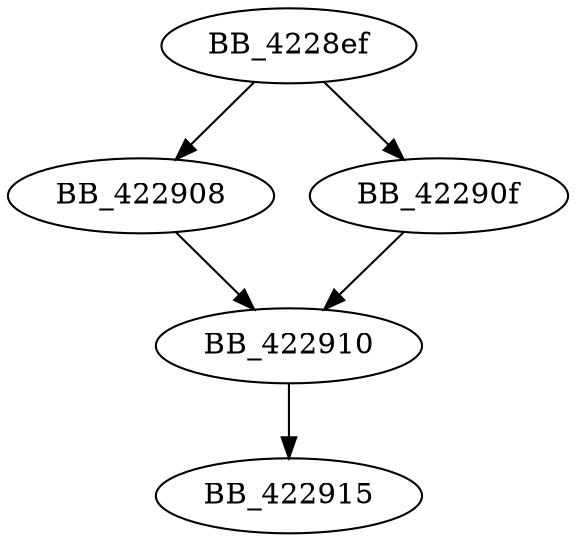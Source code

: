 DiGraph _strtol{
BB_4228ef->BB_422908
BB_4228ef->BB_42290f
BB_422908->BB_422910
BB_42290f->BB_422910
BB_422910->BB_422915
}
